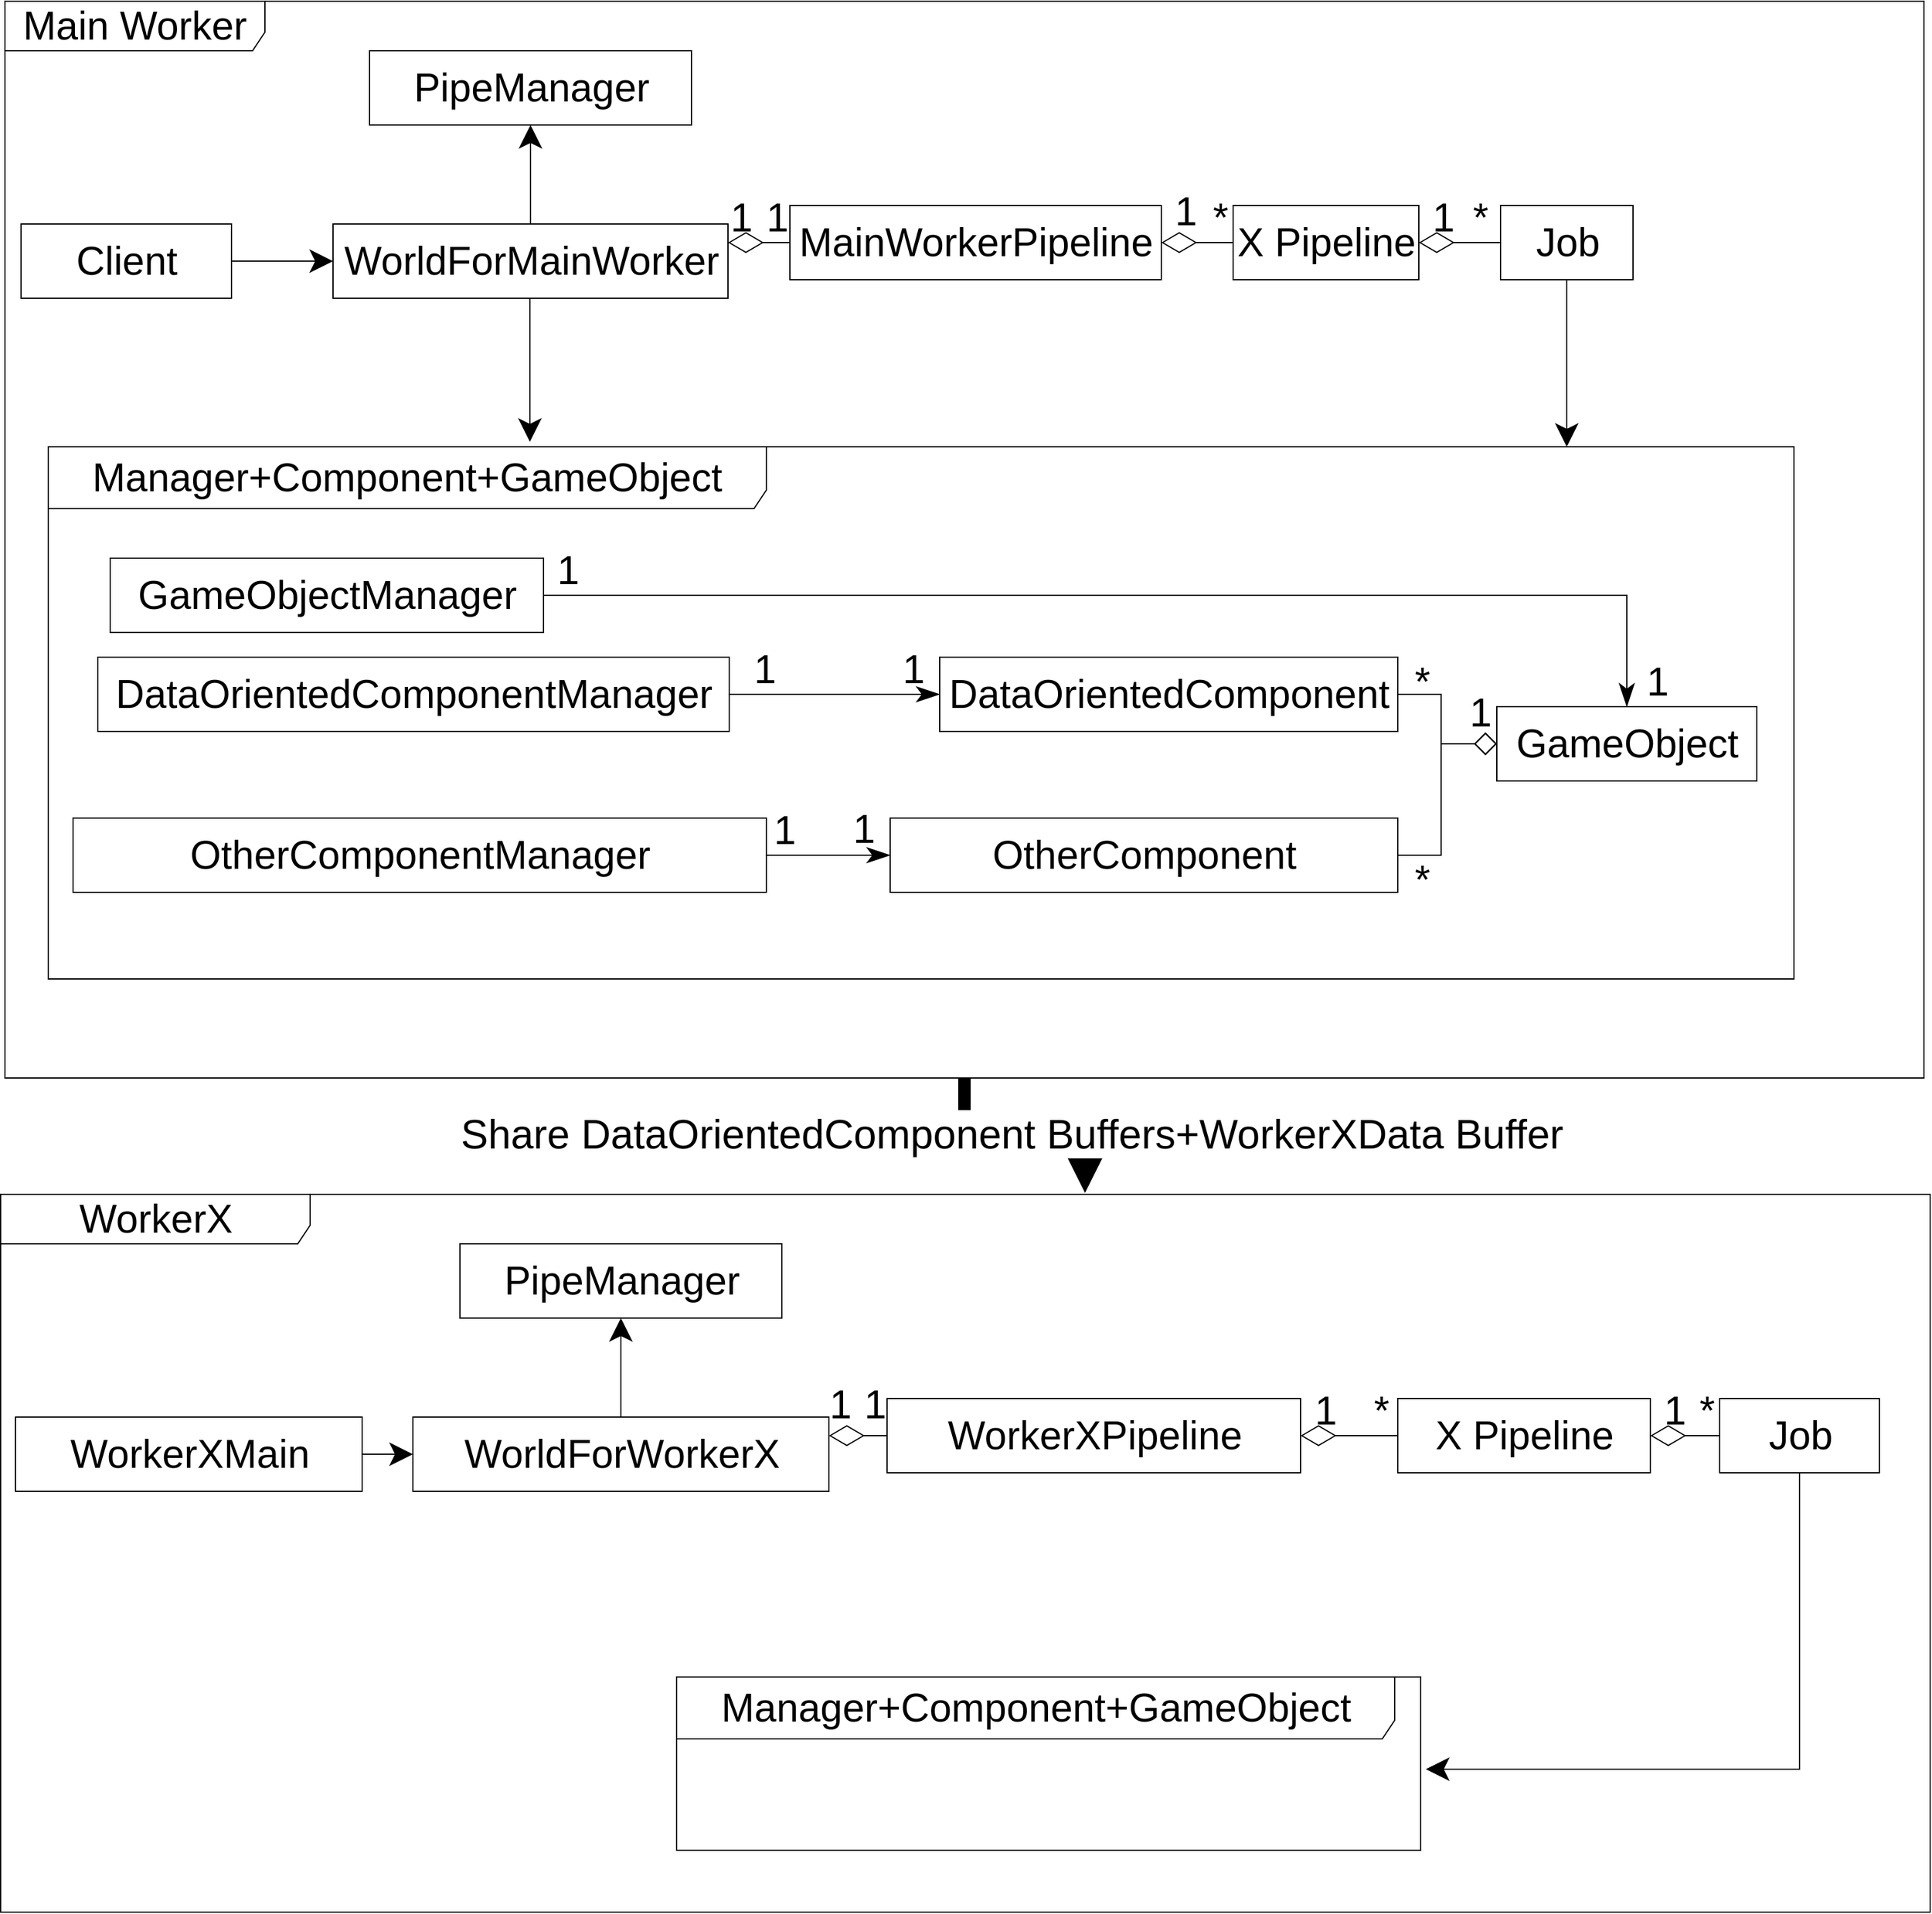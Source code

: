 <mxfile version="14.6.13" type="device"><diagram id="nAdpOtSs0KrQQDNCDKNN" name="第 1 页"><mxGraphModel dx="2128" dy="1002" grid="1" gridSize="10" guides="1" tooltips="1" connect="1" arrows="1" fold="1" page="1" pageScale="1" pageWidth="827" pageHeight="1169" math="0" shadow="0"><root><mxCell id="0"/><mxCell id="1" parent="0"/><mxCell id="TCRZuJQNpXyztrUDCK3c-104" style="edgeStyle=orthogonalEdgeStyle;rounded=0;orthogonalLoop=1;jettySize=auto;html=1;entryX=0.562;entryY=-0.002;entryDx=0;entryDy=0;entryPerimeter=0;startSize=16;endSize=16;strokeWidth=10;" parent="1" source="TCRZuJQNpXyztrUDCK3c-1" target="TCRZuJQNpXyztrUDCK3c-21" edge="1"><mxGeometry relative="1" as="geometry"/></mxCell><mxCell id="TCRZuJQNpXyztrUDCK3c-105" value="&lt;font style=&quot;font-size: 33px&quot;&gt;Share DataOrientedComponent Buffers+WorkerXData Buffer&lt;/font&gt;" style="edgeLabel;html=1;align=center;verticalAlign=middle;resizable=0;points=[];" parent="TCRZuJQNpXyztrUDCK3c-104" vertex="1" connectable="0"><mxGeometry x="-0.168" y="-7" relative="1" as="geometry"><mxPoint x="1" y="-4" as="offset"/></mxGeometry></mxCell><mxCell id="TCRZuJQNpXyztrUDCK3c-1" value="Main Worker" style="shape=umlFrame;whiteSpace=wrap;html=1;width=210;height=40;fontSize=32;" parent="1" vertex="1"><mxGeometry x="-195" y="210" width="1550" height="870" as="geometry"/></mxCell><mxCell id="TCRZuJQNpXyztrUDCK3c-3" value="" style="edgeStyle=orthogonalEdgeStyle;rounded=0;orthogonalLoop=1;jettySize=auto;html=1;endSize=16;startSize=16;" parent="1" source="TCRZuJQNpXyztrUDCK3c-4" target="TCRZuJQNpXyztrUDCK3c-9" edge="1"><mxGeometry relative="1" as="geometry"/></mxCell><mxCell id="TCRZuJQNpXyztrUDCK3c-4" value="Client" style="html=1;fontSize=32;" parent="1" vertex="1"><mxGeometry x="-182" y="390.0" width="170" height="60" as="geometry"/></mxCell><mxCell id="TCRZuJQNpXyztrUDCK3c-5" value="" style="edgeStyle=orthogonalEdgeStyle;rounded=0;orthogonalLoop=1;jettySize=auto;html=1;endSize=16;startSize=16;" parent="1" source="TCRZuJQNpXyztrUDCK3c-9" target="TCRZuJQNpXyztrUDCK3c-10" edge="1"><mxGeometry relative="1" as="geometry"/></mxCell><mxCell id="TCRZuJQNpXyztrUDCK3c-6" value="" style="edgeStyle=orthogonalEdgeStyle;rounded=0;orthogonalLoop=1;jettySize=auto;html=1;endSize=26;startSize=26;startArrow=diamondThin;startFill=0;endArrow=none;endFill=0;exitX=1;exitY=0.25;exitDx=0;exitDy=0;" parent="1" source="TCRZuJQNpXyztrUDCK3c-9" target="TCRZuJQNpXyztrUDCK3c-12" edge="1"><mxGeometry relative="1" as="geometry"/></mxCell><mxCell id="TCRZuJQNpXyztrUDCK3c-102" style="edgeStyle=orthogonalEdgeStyle;rounded=0;orthogonalLoop=1;jettySize=auto;html=1;endSize=16;startSize=16;" parent="1" source="TCRZuJQNpXyztrUDCK3c-9" edge="1"><mxGeometry relative="1" as="geometry"><mxPoint x="229" y="566" as="targetPoint"/></mxGeometry></mxCell><mxCell id="TCRZuJQNpXyztrUDCK3c-9" value="WorldForMainWorker" style="html=1;fontSize=32;" parent="1" vertex="1"><mxGeometry x="70" y="390" width="319" height="60" as="geometry"/></mxCell><mxCell id="TCRZuJQNpXyztrUDCK3c-10" value="PipeManager" style="html=1;fontSize=32;" parent="1" vertex="1"><mxGeometry x="99.5" y="250" width="260" height="60" as="geometry"/></mxCell><mxCell id="Ty6sEvQHznma4aM35DVC-3" style="edgeStyle=orthogonalEdgeStyle;rounded=0;orthogonalLoop=1;jettySize=auto;html=1;startSize=26;endSize=26;startArrow=diamondThin;startFill=0;endArrow=none;endFill=0;" edge="1" parent="1" source="TCRZuJQNpXyztrUDCK3c-12" target="Ty6sEvQHznma4aM35DVC-1"><mxGeometry relative="1" as="geometry"/></mxCell><mxCell id="TCRZuJQNpXyztrUDCK3c-12" value="MainWorkerPipeline" style="html=1;fontSize=32;" parent="1" vertex="1"><mxGeometry x="439" y="375" width="300" height="60" as="geometry"/></mxCell><mxCell id="TCRZuJQNpXyztrUDCK3c-21" value="WorkerX" style="shape=umlFrame;whiteSpace=wrap;html=1;width=250;height=40;fontSize=32;" parent="1" vertex="1"><mxGeometry x="-198.5" y="1174" width="1558.5" height="580" as="geometry"/></mxCell><mxCell id="TCRZuJQNpXyztrUDCK3c-22" value="&lt;font style=&quot;font-size: 32px&quot;&gt;Manager+&lt;/font&gt;Component+GameObject" style="shape=umlFrame;whiteSpace=wrap;html=1;width=580;height=50;fontSize=32;" parent="1" vertex="1"><mxGeometry x="347.5" y="1564" width="601" height="140" as="geometry"/></mxCell><mxCell id="TCRZuJQNpXyztrUDCK3c-23" value="" style="edgeStyle=orthogonalEdgeStyle;rounded=0;orthogonalLoop=1;jettySize=auto;html=1;endSize=16;startSize=16;" parent="1" source="TCRZuJQNpXyztrUDCK3c-24" target="TCRZuJQNpXyztrUDCK3c-28" edge="1"><mxGeometry relative="1" as="geometry"/></mxCell><mxCell id="TCRZuJQNpXyztrUDCK3c-24" value="WorkerXMain" style="html=1;fontSize=32;" parent="1" vertex="1"><mxGeometry x="-186.5" y="1354" width="280" height="60" as="geometry"/></mxCell><mxCell id="TCRZuJQNpXyztrUDCK3c-25" value="" style="edgeStyle=orthogonalEdgeStyle;rounded=0;orthogonalLoop=1;jettySize=auto;html=1;endSize=16;startSize=16;" parent="1" source="TCRZuJQNpXyztrUDCK3c-28" target="TCRZuJQNpXyztrUDCK3c-29" edge="1"><mxGeometry relative="1" as="geometry"/></mxCell><mxCell id="TCRZuJQNpXyztrUDCK3c-26" value="" style="edgeStyle=orthogonalEdgeStyle;rounded=0;orthogonalLoop=1;jettySize=auto;html=1;endSize=26;startSize=26;startArrow=diamondThin;startFill=0;endArrow=none;endFill=0;exitX=1;exitY=0.25;exitDx=0;exitDy=0;" parent="1" source="TCRZuJQNpXyztrUDCK3c-28" target="TCRZuJQNpXyztrUDCK3c-31" edge="1"><mxGeometry relative="1" as="geometry"/></mxCell><mxCell id="TCRZuJQNpXyztrUDCK3c-28" value="WorldForWorkerX" style="html=1;fontSize=32;" parent="1" vertex="1"><mxGeometry x="134.5" y="1354" width="336" height="60" as="geometry"/></mxCell><mxCell id="TCRZuJQNpXyztrUDCK3c-29" value="PipeManager" style="html=1;fontSize=32;" parent="1" vertex="1"><mxGeometry x="172.5" y="1214" width="260" height="60" as="geometry"/></mxCell><mxCell id="Ty6sEvQHznma4aM35DVC-7" style="edgeStyle=orthogonalEdgeStyle;rounded=0;orthogonalLoop=1;jettySize=auto;html=1;entryX=0;entryY=0.5;entryDx=0;entryDy=0;startArrow=diamondThin;startFill=0;endArrow=none;endFill=0;startSize=26;endSize=26;" edge="1" parent="1" source="TCRZuJQNpXyztrUDCK3c-31" target="Ty6sEvQHznma4aM35DVC-5"><mxGeometry relative="1" as="geometry"/></mxCell><mxCell id="TCRZuJQNpXyztrUDCK3c-31" value="WorkerXPipeline" style="html=1;fontSize=32;" parent="1" vertex="1"><mxGeometry x="517.5" y="1339" width="334" height="60" as="geometry"/></mxCell><mxCell id="TCRZuJQNpXyztrUDCK3c-106" style="edgeStyle=orthogonalEdgeStyle;rounded=0;orthogonalLoop=1;jettySize=auto;html=1;entryX=1.007;entryY=0.532;entryDx=0;entryDy=0;entryPerimeter=0;startSize=16;endSize=16;strokeWidth=1;exitX=0.5;exitY=1;exitDx=0;exitDy=0;" parent="1" source="Ty6sEvQHznma4aM35DVC-6" target="TCRZuJQNpXyztrUDCK3c-22" edge="1"><mxGeometry relative="1" as="geometry"><Array as="points"><mxPoint x="1255" y="1639"/></Array><mxPoint x="1081.5" y="1334" as="sourcePoint"/></mxGeometry></mxCell><mxCell id="TCRZuJQNpXyztrUDCK3c-89" value="&lt;font style=&quot;font-size: 32px&quot;&gt;Manager+&lt;/font&gt;Component+GameObject" style="shape=umlFrame;whiteSpace=wrap;html=1;width=580;height=50;fontSize=32;" parent="1" vertex="1"><mxGeometry x="-160" y="570" width="1410" height="430" as="geometry"/></mxCell><mxCell id="TCRZuJQNpXyztrUDCK3c-90" style="edgeStyle=orthogonalEdgeStyle;rounded=0;orthogonalLoop=1;jettySize=auto;html=1;entryX=0;entryY=0.5;entryDx=0;entryDy=0;startArrow=none;startFill=0;endArrow=classicThin;endFill=1;startSize=16;endSize=16;" parent="1" source="TCRZuJQNpXyztrUDCK3c-91" target="TCRZuJQNpXyztrUDCK3c-94" edge="1"><mxGeometry relative="1" as="geometry"/></mxCell><mxCell id="TCRZuJQNpXyztrUDCK3c-91" value="DataOrientedComponentManager" style="html=1;fontSize=32;" parent="1" vertex="1"><mxGeometry x="-120" y="740" width="510" height="60" as="geometry"/></mxCell><mxCell id="TCRZuJQNpXyztrUDCK3c-92" style="edgeStyle=orthogonalEdgeStyle;rounded=0;orthogonalLoop=1;jettySize=auto;html=1;entryX=0;entryY=0.5;entryDx=0;entryDy=0;startArrow=none;startFill=0;endArrow=classicThin;endFill=1;startSize=16;endSize=16;" parent="1" source="TCRZuJQNpXyztrUDCK3c-93" target="TCRZuJQNpXyztrUDCK3c-97" edge="1"><mxGeometry relative="1" as="geometry"/></mxCell><mxCell id="TCRZuJQNpXyztrUDCK3c-93" value="OtherComponentManager" style="html=1;fontSize=32;" parent="1" vertex="1"><mxGeometry x="-140" y="870" width="560" height="60" as="geometry"/></mxCell><mxCell id="TCRZuJQNpXyztrUDCK3c-94" value="DataOrientedComponent" style="html=1;fontSize=32;" parent="1" vertex="1"><mxGeometry x="560" y="740" width="370" height="60" as="geometry"/></mxCell><mxCell id="TCRZuJQNpXyztrUDCK3c-95" style="edgeStyle=orthogonalEdgeStyle;rounded=0;orthogonalLoop=1;jettySize=auto;html=1;entryX=0.5;entryY=0;entryDx=0;entryDy=0;startArrow=none;startFill=0;endArrow=classicThin;endFill=1;startSize=16;endSize=16;" parent="1" source="TCRZuJQNpXyztrUDCK3c-96" target="TCRZuJQNpXyztrUDCK3c-100" edge="1"><mxGeometry relative="1" as="geometry"/></mxCell><mxCell id="TCRZuJQNpXyztrUDCK3c-96" value="GameObjectManager" style="html=1;fontSize=32;" parent="1" vertex="1"><mxGeometry x="-110" y="660" width="350" height="60" as="geometry"/></mxCell><mxCell id="TCRZuJQNpXyztrUDCK3c-97" value="OtherComponent" style="html=1;fontSize=32;" parent="1" vertex="1"><mxGeometry x="520" y="870" width="410" height="60" as="geometry"/></mxCell><mxCell id="TCRZuJQNpXyztrUDCK3c-98" style="edgeStyle=orthogonalEdgeStyle;rounded=0;orthogonalLoop=1;jettySize=auto;html=1;entryX=1;entryY=0.5;entryDx=0;entryDy=0;startArrow=diamond;startFill=0;endArrow=none;endFill=0;startSize=16;endSize=16;" parent="1" source="TCRZuJQNpXyztrUDCK3c-100" target="TCRZuJQNpXyztrUDCK3c-94" edge="1"><mxGeometry relative="1" as="geometry"/></mxCell><mxCell id="TCRZuJQNpXyztrUDCK3c-99" style="edgeStyle=orthogonalEdgeStyle;rounded=0;orthogonalLoop=1;jettySize=auto;html=1;entryX=1;entryY=0.5;entryDx=0;entryDy=0;startArrow=diamond;startFill=0;endArrow=none;endFill=0;startSize=16;endSize=16;" parent="1" source="TCRZuJQNpXyztrUDCK3c-100" target="TCRZuJQNpXyztrUDCK3c-97" edge="1"><mxGeometry relative="1" as="geometry"/></mxCell><mxCell id="TCRZuJQNpXyztrUDCK3c-100" value="GameObject" style="html=1;fontSize=32;" parent="1" vertex="1"><mxGeometry x="1010" y="780" width="210" height="60" as="geometry"/></mxCell><mxCell id="TCRZuJQNpXyztrUDCK3c-103" style="edgeStyle=orthogonalEdgeStyle;rounded=0;orthogonalLoop=1;jettySize=auto;html=1;startSize=16;endSize=16;exitX=0.5;exitY=1;exitDx=0;exitDy=0;" parent="1" source="Ty6sEvQHznma4aM35DVC-2" edge="1"><mxGeometry relative="1" as="geometry"><Array as="points"><mxPoint x="1067" y="570"/></Array><mxPoint x="997" y="370" as="sourcePoint"/><mxPoint x="1067" y="570" as="targetPoint"/></mxGeometry></mxCell><mxCell id="TCRZuJQNpXyztrUDCK3c-109" value="&lt;font style=&quot;font-size: 32px&quot;&gt;1&lt;/font&gt;" style="text;html=1;strokeColor=none;fillColor=none;align=center;verticalAlign=middle;whiteSpace=wrap;rounded=0;" parent="1" vertex="1"><mxGeometry x="380.0" y="375" width="40" height="20" as="geometry"/></mxCell><mxCell id="TCRZuJQNpXyztrUDCK3c-110" value="&lt;font style=&quot;font-size: 32px&quot;&gt;1&lt;/font&gt;" style="text;html=1;strokeColor=none;fillColor=none;align=center;verticalAlign=middle;whiteSpace=wrap;rounded=0;" parent="1" vertex="1"><mxGeometry x="409.0" y="375" width="40" height="20" as="geometry"/></mxCell><mxCell id="TCRZuJQNpXyztrUDCK3c-113" value="&lt;font style=&quot;font-size: 32px&quot;&gt;1&lt;/font&gt;" style="text;html=1;strokeColor=none;fillColor=none;align=center;verticalAlign=middle;whiteSpace=wrap;rounded=0;" parent="1" vertex="1"><mxGeometry x="739.0" y="370" width="40" height="20" as="geometry"/></mxCell><mxCell id="TCRZuJQNpXyztrUDCK3c-116" value="&lt;font style=&quot;font-size: 32px&quot;&gt;*&lt;/font&gt;" style="text;html=1;strokeColor=none;fillColor=none;align=center;verticalAlign=middle;whiteSpace=wrap;rounded=0;" parent="1" vertex="1"><mxGeometry x="767.0" y="375" width="40" height="20" as="geometry"/></mxCell><mxCell id="TCRZuJQNpXyztrUDCK3c-117" value="&lt;font style=&quot;font-size: 32px&quot;&gt;1&lt;/font&gt;" style="text;html=1;strokeColor=none;fillColor=none;align=center;verticalAlign=middle;whiteSpace=wrap;rounded=0;" parent="1" vertex="1"><mxGeometry x="399.0" y="740" width="40" height="20" as="geometry"/></mxCell><mxCell id="TCRZuJQNpXyztrUDCK3c-118" value="&lt;font style=&quot;font-size: 32px&quot;&gt;1&lt;/font&gt;" style="text;html=1;strokeColor=none;fillColor=none;align=center;verticalAlign=middle;whiteSpace=wrap;rounded=0;" parent="1" vertex="1"><mxGeometry x="519.0" y="740" width="40" height="20" as="geometry"/></mxCell><mxCell id="TCRZuJQNpXyztrUDCK3c-119" value="&lt;font style=&quot;font-size: 32px&quot;&gt;1&lt;/font&gt;" style="text;html=1;strokeColor=none;fillColor=none;align=center;verticalAlign=middle;whiteSpace=wrap;rounded=0;" parent="1" vertex="1"><mxGeometry x="415.0" y="870" width="40" height="20" as="geometry"/></mxCell><mxCell id="TCRZuJQNpXyztrUDCK3c-120" value="&lt;font style=&quot;font-size: 32px&quot;&gt;1&lt;/font&gt;" style="text;html=1;strokeColor=none;fillColor=none;align=center;verticalAlign=middle;whiteSpace=wrap;rounded=0;" parent="1" vertex="1"><mxGeometry x="479.0" y="869" width="40" height="20" as="geometry"/></mxCell><mxCell id="TCRZuJQNpXyztrUDCK3c-121" value="&lt;font style=&quot;font-size: 32px&quot;&gt;1&lt;/font&gt;" style="text;html=1;strokeColor=none;fillColor=none;align=center;verticalAlign=middle;whiteSpace=wrap;rounded=0;" parent="1" vertex="1"><mxGeometry x="240.0" y="660" width="40" height="20" as="geometry"/></mxCell><mxCell id="TCRZuJQNpXyztrUDCK3c-122" value="&lt;font style=&quot;font-size: 32px&quot;&gt;1&lt;/font&gt;" style="text;html=1;strokeColor=none;fillColor=none;align=center;verticalAlign=middle;whiteSpace=wrap;rounded=0;" parent="1" vertex="1"><mxGeometry x="1120.0" y="750" width="40" height="20" as="geometry"/></mxCell><mxCell id="TCRZuJQNpXyztrUDCK3c-123" value="&lt;font style=&quot;font-size: 32px&quot;&gt;1&lt;/font&gt;" style="text;html=1;strokeColor=none;fillColor=none;align=center;verticalAlign=middle;whiteSpace=wrap;rounded=0;" parent="1" vertex="1"><mxGeometry x="977.0" y="775" width="40" height="20" as="geometry"/></mxCell><mxCell id="TCRZuJQNpXyztrUDCK3c-124" value="&lt;font style=&quot;font-size: 32px&quot;&gt;*&lt;/font&gt;" style="text;html=1;strokeColor=none;fillColor=none;align=center;verticalAlign=middle;whiteSpace=wrap;rounded=0;" parent="1" vertex="1"><mxGeometry x="930.0" y="750" width="40" height="20" as="geometry"/></mxCell><mxCell id="TCRZuJQNpXyztrUDCK3c-125" value="&lt;font style=&quot;font-size: 32px&quot;&gt;*&lt;/font&gt;" style="text;html=1;strokeColor=none;fillColor=none;align=center;verticalAlign=middle;whiteSpace=wrap;rounded=0;" parent="1" vertex="1"><mxGeometry x="930.0" y="910" width="40" height="20" as="geometry"/></mxCell><mxCell id="TCRZuJQNpXyztrUDCK3c-126" value="&lt;font style=&quot;font-size: 32px&quot;&gt;1&lt;/font&gt;" style="text;html=1;strokeColor=none;fillColor=none;align=center;verticalAlign=middle;whiteSpace=wrap;rounded=0;" parent="1" vertex="1"><mxGeometry x="459.5" y="1334" width="40" height="20" as="geometry"/></mxCell><mxCell id="TCRZuJQNpXyztrUDCK3c-128" value="&lt;font style=&quot;font-size: 32px&quot;&gt;1&lt;/font&gt;" style="text;html=1;strokeColor=none;fillColor=none;align=center;verticalAlign=middle;whiteSpace=wrap;rounded=0;" parent="1" vertex="1"><mxGeometry x="487.5" y="1334" width="40" height="20" as="geometry"/></mxCell><mxCell id="Ty6sEvQHznma4aM35DVC-4" style="edgeStyle=orthogonalEdgeStyle;rounded=0;orthogonalLoop=1;jettySize=auto;html=1;entryX=0;entryY=0.5;entryDx=0;entryDy=0;startArrow=diamondThin;startFill=0;endArrow=none;endFill=0;startSize=26;endSize=26;" edge="1" parent="1" source="Ty6sEvQHznma4aM35DVC-1" target="Ty6sEvQHznma4aM35DVC-2"><mxGeometry relative="1" as="geometry"/></mxCell><mxCell id="Ty6sEvQHznma4aM35DVC-1" value="X Pipeline" style="html=1;fontSize=32;" vertex="1" parent="1"><mxGeometry x="797" y="375" width="150" height="60" as="geometry"/></mxCell><mxCell id="Ty6sEvQHznma4aM35DVC-2" value="Job" style="html=1;fontSize=32;" vertex="1" parent="1"><mxGeometry x="1013" y="375" width="107" height="60" as="geometry"/></mxCell><mxCell id="Ty6sEvQHznma4aM35DVC-8" style="edgeStyle=orthogonalEdgeStyle;rounded=0;orthogonalLoop=1;jettySize=auto;html=1;startArrow=diamondThin;startFill=0;endArrow=none;endFill=0;startSize=26;endSize=26;" edge="1" parent="1" source="Ty6sEvQHznma4aM35DVC-5" target="Ty6sEvQHznma4aM35DVC-6"><mxGeometry relative="1" as="geometry"/></mxCell><mxCell id="Ty6sEvQHznma4aM35DVC-5" value="X Pipeline" style="html=1;fontSize=32;" vertex="1" parent="1"><mxGeometry x="930" y="1339" width="204" height="60" as="geometry"/></mxCell><mxCell id="Ty6sEvQHznma4aM35DVC-6" value="Job" style="html=1;fontSize=32;" vertex="1" parent="1"><mxGeometry x="1190" y="1339" width="129" height="60" as="geometry"/></mxCell><mxCell id="Ty6sEvQHznma4aM35DVC-9" value="&lt;font style=&quot;font-size: 32px&quot;&gt;1&lt;/font&gt;" style="text;html=1;strokeColor=none;fillColor=none;align=center;verticalAlign=middle;whiteSpace=wrap;rounded=0;" vertex="1" parent="1"><mxGeometry x="947.0" y="375" width="40" height="20" as="geometry"/></mxCell><mxCell id="Ty6sEvQHznma4aM35DVC-10" value="&lt;font style=&quot;font-size: 32px&quot;&gt;*&lt;/font&gt;" style="text;html=1;strokeColor=none;fillColor=none;align=center;verticalAlign=middle;whiteSpace=wrap;rounded=0;" vertex="1" parent="1"><mxGeometry x="977.0" y="375" width="40" height="20" as="geometry"/></mxCell><mxCell id="Ty6sEvQHznma4aM35DVC-11" value="&lt;font style=&quot;font-size: 32px&quot;&gt;1&lt;/font&gt;" style="text;html=1;strokeColor=none;fillColor=none;align=center;verticalAlign=middle;whiteSpace=wrap;rounded=0;" vertex="1" parent="1"><mxGeometry x="851.5" y="1339" width="40" height="20" as="geometry"/></mxCell><mxCell id="Ty6sEvQHznma4aM35DVC-12" value="&lt;font style=&quot;font-size: 32px&quot;&gt;*&lt;/font&gt;" style="text;html=1;strokeColor=none;fillColor=none;align=center;verticalAlign=middle;whiteSpace=wrap;rounded=0;" vertex="1" parent="1"><mxGeometry x="897.0" y="1339" width="40" height="20" as="geometry"/></mxCell><mxCell id="Ty6sEvQHznma4aM35DVC-13" value="&lt;font style=&quot;font-size: 32px&quot;&gt;1&lt;/font&gt;" style="text;html=1;strokeColor=none;fillColor=none;align=center;verticalAlign=middle;whiteSpace=wrap;rounded=0;" vertex="1" parent="1"><mxGeometry x="1134.0" y="1339" width="40" height="20" as="geometry"/></mxCell><mxCell id="Ty6sEvQHznma4aM35DVC-14" value="&lt;font style=&quot;font-size: 32px&quot;&gt;*&lt;/font&gt;" style="text;html=1;strokeColor=none;fillColor=none;align=center;verticalAlign=middle;whiteSpace=wrap;rounded=0;" vertex="1" parent="1"><mxGeometry x="1160.0" y="1339" width="40" height="20" as="geometry"/></mxCell></root></mxGraphModel></diagram></mxfile>